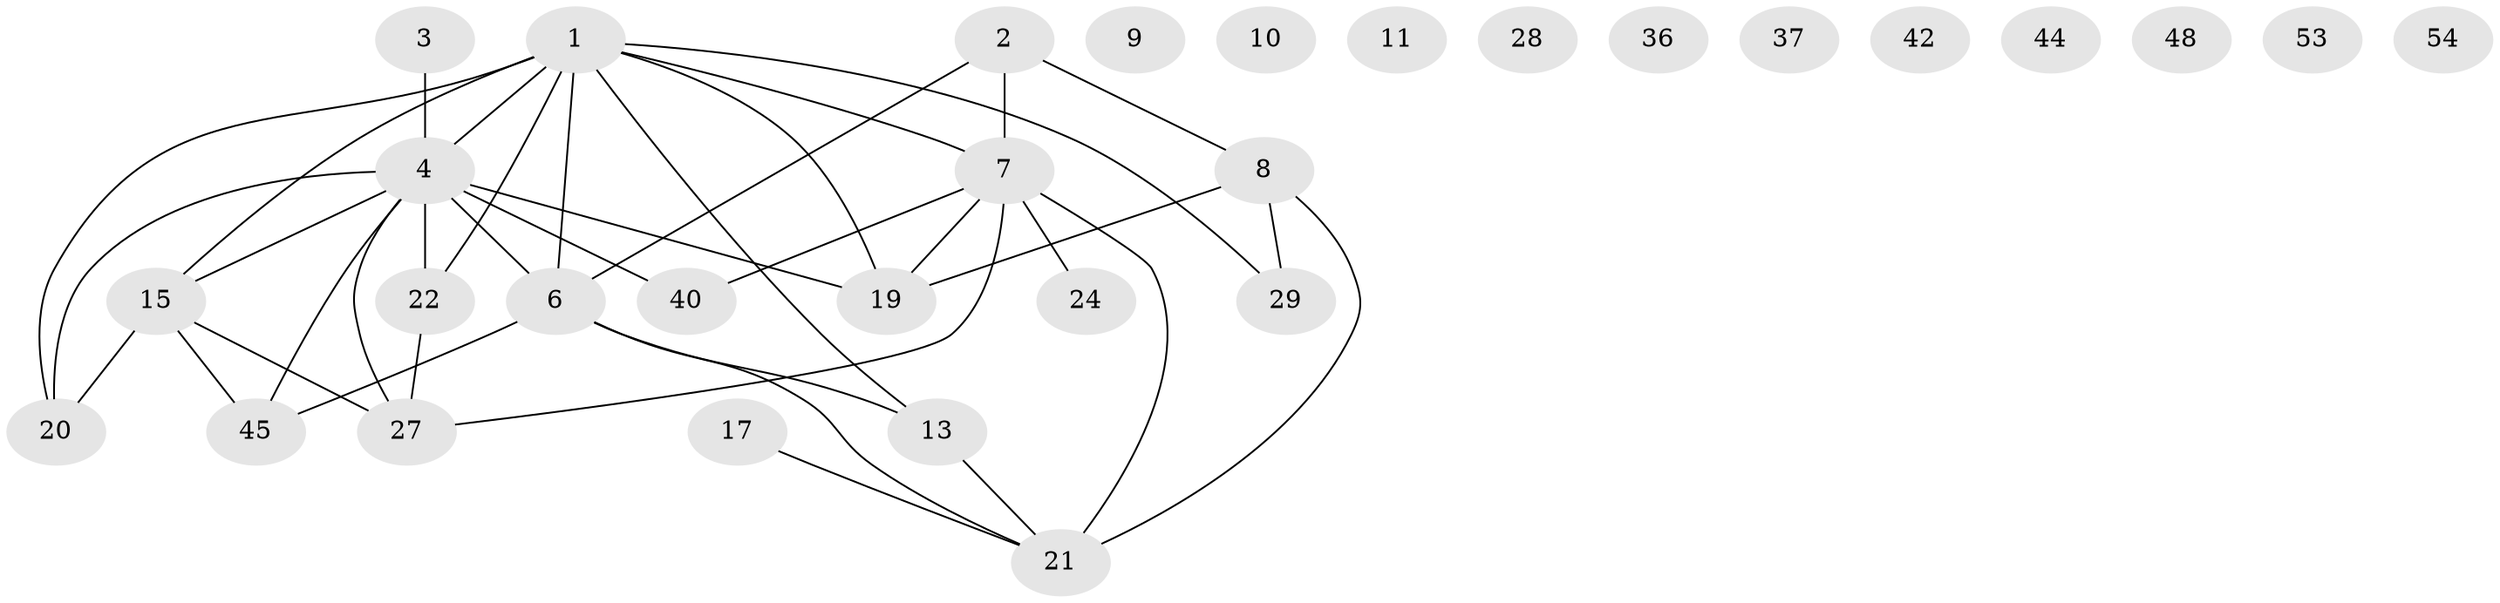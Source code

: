 // original degree distribution, {5: 0.11475409836065574, 3: 0.22950819672131148, 1: 0.11475409836065574, 4: 0.13114754098360656, 6: 0.06557377049180328, 2: 0.18032786885245902, 0: 0.16393442622950818}
// Generated by graph-tools (version 1.1) at 2025/13/03/09/25 04:13:09]
// undirected, 30 vertices, 38 edges
graph export_dot {
graph [start="1"]
  node [color=gray90,style=filled];
  1 [super="+16+18"];
  2;
  3;
  4 [super="+23+14+5"];
  6 [super="+32"];
  7 [super="+12+38"];
  8 [super="+39"];
  9 [super="+46"];
  10;
  11;
  13;
  15;
  17;
  19;
  20;
  21 [super="+52+41"];
  22 [super="+26+25"];
  24;
  27 [super="+35"];
  28;
  29 [super="+31"];
  36;
  37;
  40 [super="+43"];
  42;
  44;
  45 [super="+59"];
  48;
  53;
  54;
  1 -- 19;
  1 -- 4 [weight=2];
  1 -- 15;
  1 -- 20;
  1 -- 6;
  1 -- 22;
  1 -- 13;
  1 -- 7;
  1 -- 29;
  2 -- 8;
  2 -- 6;
  2 -- 7;
  3 -- 4;
  4 -- 15 [weight=2];
  4 -- 6 [weight=3];
  4 -- 40 [weight=2];
  4 -- 19;
  4 -- 20;
  4 -- 27;
  4 -- 22;
  4 -- 45 [weight=2];
  6 -- 45;
  6 -- 21;
  6 -- 13;
  7 -- 19;
  7 -- 24;
  7 -- 27;
  7 -- 40;
  7 -- 21 [weight=2];
  8 -- 19;
  8 -- 29;
  8 -- 21;
  13 -- 21;
  15 -- 20;
  15 -- 45;
  15 -- 27;
  17 -- 21;
  22 -- 27;
}
